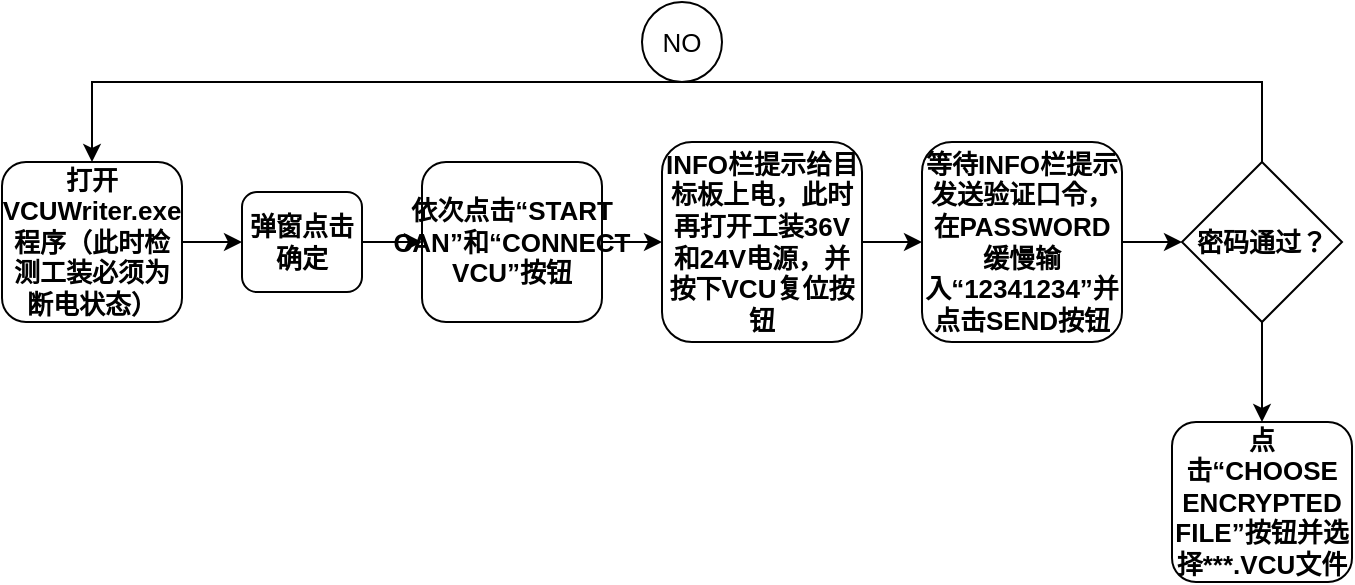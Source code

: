 <mxfile version="13.6.3" type="github">
  <diagram id="C5RBs43oDa-KdzZeNtuy" name="Page-1">
    <mxGraphModel dx="782" dy="482" grid="1" gridSize="10" guides="1" tooltips="1" connect="1" arrows="1" fold="1" page="1" pageScale="1" pageWidth="827" pageHeight="1169" math="0" shadow="0">
      <root>
        <mxCell id="WIyWlLk6GJQsqaUBKTNV-0" />
        <mxCell id="WIyWlLk6GJQsqaUBKTNV-1" parent="WIyWlLk6GJQsqaUBKTNV-0" />
        <mxCell id="OF_hGV95gJF7EMVbI0KL-5" value="" style="edgeStyle=orthogonalEdgeStyle;rounded=0;orthogonalLoop=1;jettySize=auto;html=1;fontSize=13;" edge="1" parent="WIyWlLk6GJQsqaUBKTNV-1" source="OF_hGV95gJF7EMVbI0KL-0" target="OF_hGV95gJF7EMVbI0KL-2">
          <mxGeometry relative="1" as="geometry" />
        </mxCell>
        <UserObject label="打开VCUWriter.exe程序（此时检测工装必须为断电状态）" id="OF_hGV95gJF7EMVbI0KL-0">
          <mxCell style="rounded=1;whiteSpace=wrap;html=1;fontStyle=1;fontSize=13;" vertex="1" parent="WIyWlLk6GJQsqaUBKTNV-1">
            <mxGeometry x="10" y="240" width="90" height="80" as="geometry" />
          </mxCell>
        </UserObject>
        <mxCell id="OF_hGV95gJF7EMVbI0KL-6" value="" style="edgeStyle=orthogonalEdgeStyle;rounded=0;orthogonalLoop=1;jettySize=auto;html=1;fontSize=13;" edge="1" parent="WIyWlLk6GJQsqaUBKTNV-1" source="OF_hGV95gJF7EMVbI0KL-2" target="OF_hGV95gJF7EMVbI0KL-3">
          <mxGeometry relative="1" as="geometry" />
        </mxCell>
        <UserObject label="弹窗点击确定" id="OF_hGV95gJF7EMVbI0KL-2">
          <mxCell style="rounded=1;whiteSpace=wrap;html=1;fontStyle=1;fontSize=13;" vertex="1" parent="WIyWlLk6GJQsqaUBKTNV-1">
            <mxGeometry x="130" y="255" width="60" height="50" as="geometry" />
          </mxCell>
        </UserObject>
        <mxCell id="OF_hGV95gJF7EMVbI0KL-7" value="" style="edgeStyle=orthogonalEdgeStyle;rounded=0;orthogonalLoop=1;jettySize=auto;html=1;fontSize=13;" edge="1" parent="WIyWlLk6GJQsqaUBKTNV-1" source="OF_hGV95gJF7EMVbI0KL-3" target="OF_hGV95gJF7EMVbI0KL-4">
          <mxGeometry relative="1" as="geometry" />
        </mxCell>
        <UserObject label="依次点击“START CAN”和“CONNECT VCU”按钮" id="OF_hGV95gJF7EMVbI0KL-3">
          <mxCell style="rounded=1;whiteSpace=wrap;html=1;fontStyle=1;fontSize=13;" vertex="1" parent="WIyWlLk6GJQsqaUBKTNV-1">
            <mxGeometry x="220" y="240" width="90" height="80" as="geometry" />
          </mxCell>
        </UserObject>
        <mxCell id="OF_hGV95gJF7EMVbI0KL-10" value="" style="edgeStyle=orthogonalEdgeStyle;rounded=0;orthogonalLoop=1;jettySize=auto;html=1;fontSize=13;" edge="1" parent="WIyWlLk6GJQsqaUBKTNV-1" source="OF_hGV95gJF7EMVbI0KL-4" target="OF_hGV95gJF7EMVbI0KL-8">
          <mxGeometry relative="1" as="geometry" />
        </mxCell>
        <UserObject label="INFO栏提示给目标板上电，此时再打开工装36V和24V电源，并按下VCU复位按钮" id="OF_hGV95gJF7EMVbI0KL-4">
          <mxCell style="rounded=1;whiteSpace=wrap;html=1;fontStyle=1;fontSize=13;" vertex="1" parent="WIyWlLk6GJQsqaUBKTNV-1">
            <mxGeometry x="340" y="230" width="100" height="100" as="geometry" />
          </mxCell>
        </UserObject>
        <mxCell id="OF_hGV95gJF7EMVbI0KL-12" value="" style="edgeStyle=orthogonalEdgeStyle;rounded=0;orthogonalLoop=1;jettySize=auto;html=1;fontSize=13;" edge="1" parent="WIyWlLk6GJQsqaUBKTNV-1" source="OF_hGV95gJF7EMVbI0KL-8" target="OF_hGV95gJF7EMVbI0KL-11">
          <mxGeometry relative="1" as="geometry" />
        </mxCell>
        <UserObject label="等待INFO栏提示发送验证口令，在PASSWORD缓慢输入“12341234”并点击SEND按钮" id="OF_hGV95gJF7EMVbI0KL-8">
          <mxCell style="rounded=1;whiteSpace=wrap;html=1;fontStyle=1;fontSize=13;" vertex="1" parent="WIyWlLk6GJQsqaUBKTNV-1">
            <mxGeometry x="470" y="230" width="100" height="100" as="geometry" />
          </mxCell>
        </UserObject>
        <mxCell id="OF_hGV95gJF7EMVbI0KL-13" style="edgeStyle=orthogonalEdgeStyle;rounded=0;orthogonalLoop=1;jettySize=auto;html=1;exitX=0.5;exitY=0;exitDx=0;exitDy=0;entryX=0.5;entryY=0;entryDx=0;entryDy=0;fontSize=13;" edge="1" parent="WIyWlLk6GJQsqaUBKTNV-1" source="OF_hGV95gJF7EMVbI0KL-11" target="OF_hGV95gJF7EMVbI0KL-0">
          <mxGeometry relative="1" as="geometry">
            <Array as="points">
              <mxPoint x="640" y="200" />
              <mxPoint x="55" y="200" />
            </Array>
          </mxGeometry>
        </mxCell>
        <mxCell id="OF_hGV95gJF7EMVbI0KL-16" value="" style="edgeStyle=orthogonalEdgeStyle;rounded=0;orthogonalLoop=1;jettySize=auto;html=1;fontSize=13;" edge="1" parent="WIyWlLk6GJQsqaUBKTNV-1" source="OF_hGV95gJF7EMVbI0KL-11" target="OF_hGV95gJF7EMVbI0KL-15">
          <mxGeometry relative="1" as="geometry" />
        </mxCell>
        <mxCell id="OF_hGV95gJF7EMVbI0KL-11" value="密码通过？" style="rhombus;whiteSpace=wrap;html=1;fontSize=13;fontStyle=1" vertex="1" parent="WIyWlLk6GJQsqaUBKTNV-1">
          <mxGeometry x="600" y="240" width="80" height="80" as="geometry" />
        </mxCell>
        <mxCell id="OF_hGV95gJF7EMVbI0KL-14" value="NO" style="ellipse;whiteSpace=wrap;html=1;aspect=fixed;fontSize=13;" vertex="1" parent="WIyWlLk6GJQsqaUBKTNV-1">
          <mxGeometry x="330" y="160" width="40" height="40" as="geometry" />
        </mxCell>
        <UserObject label="点击“CHOOSE ENCRYPTED FILE”按钮并选择***.VCU文件" id="OF_hGV95gJF7EMVbI0KL-15">
          <mxCell style="rounded=1;whiteSpace=wrap;html=1;fontStyle=1;fontSize=13;" vertex="1" parent="WIyWlLk6GJQsqaUBKTNV-1">
            <mxGeometry x="595" y="370" width="90" height="80" as="geometry" />
          </mxCell>
        </UserObject>
      </root>
    </mxGraphModel>
  </diagram>
</mxfile>
